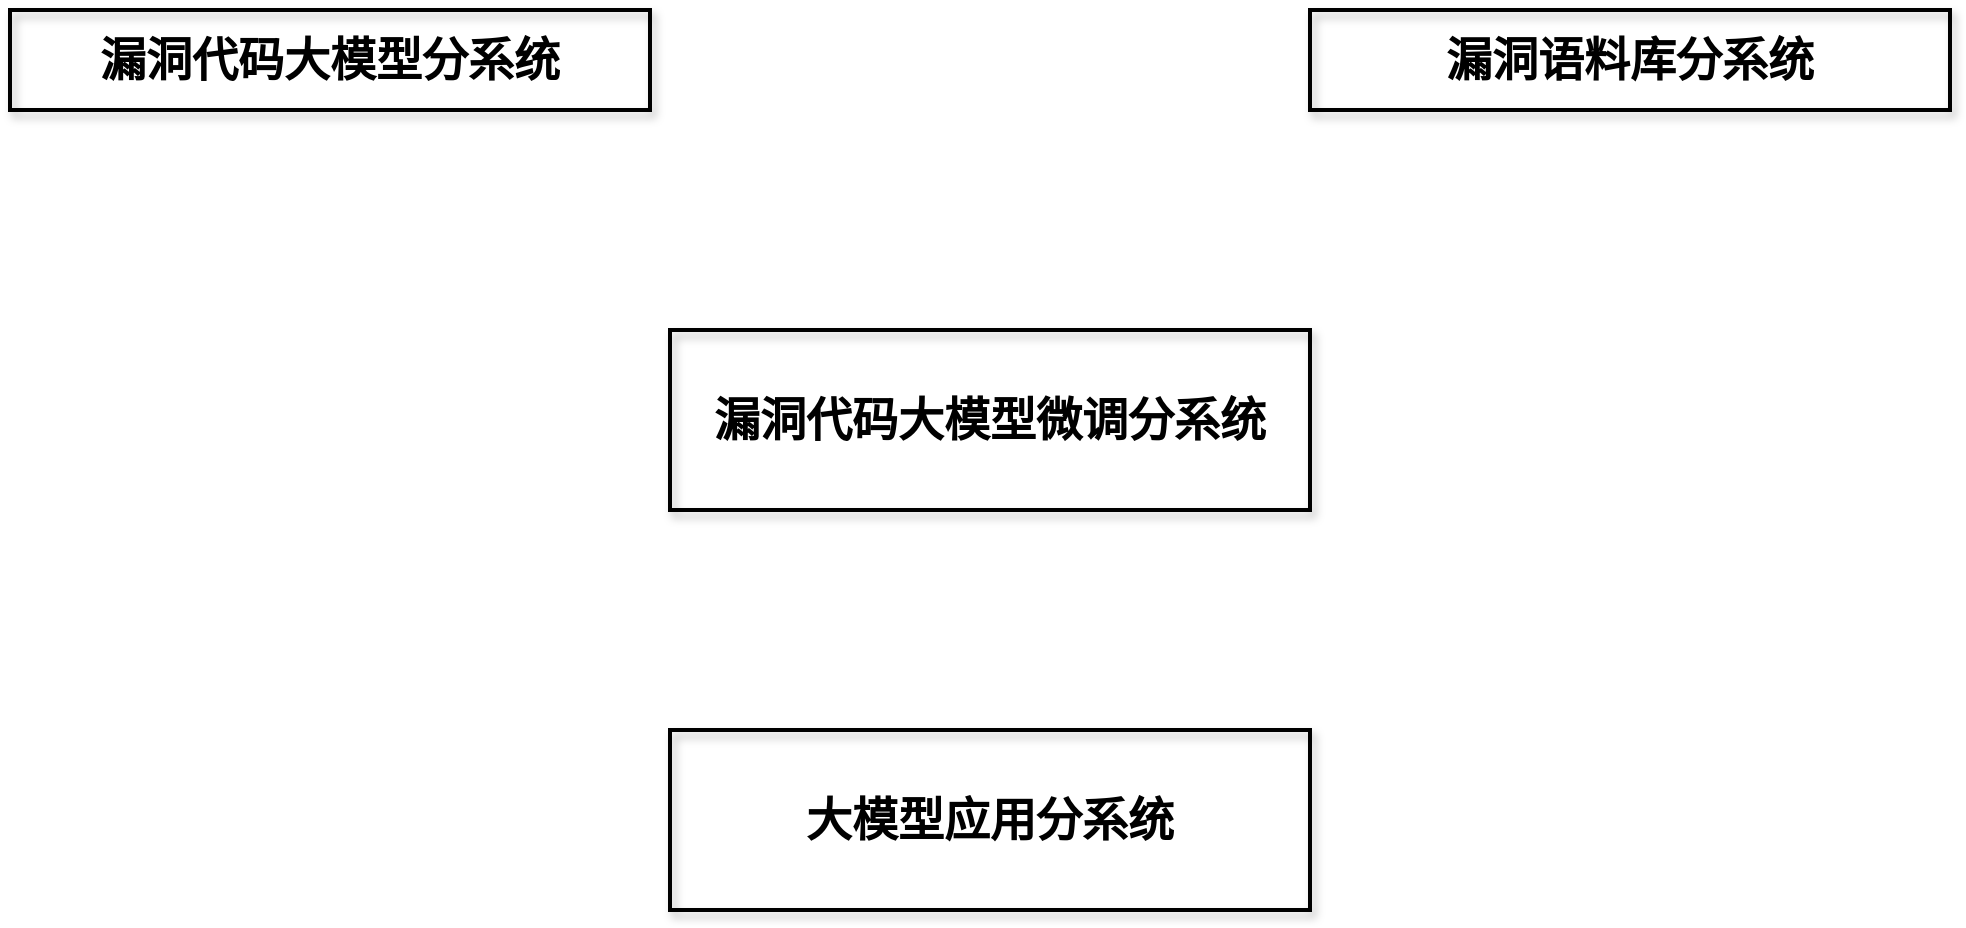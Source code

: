 <mxfile version="24.3.1" type="github">
  <diagram name="第 1 页" id="zFuOqGqEBwxnhchcg1k2">
    <mxGraphModel dx="827" dy="595" grid="1" gridSize="10" guides="1" tooltips="1" connect="1" arrows="1" fold="1" page="1" pageScale="1" pageWidth="827" pageHeight="1169" math="0" shadow="0">
      <root>
        <mxCell id="0" />
        <mxCell id="1" parent="0" />
        <mxCell id="IkZd6Ox4Oat5EpxuOg7n-1" value="漏洞代码大模型分系统" style="rounded=0;whiteSpace=wrap;html=1;strokeWidth=2;gradientColor=default;fillColor=none;shadow=1;fontSize=23;fontFamily=宋体;fontStyle=1" vertex="1" parent="1">
          <mxGeometry x="110" y="50" width="320" height="50" as="geometry" />
        </mxCell>
        <mxCell id="IkZd6Ox4Oat5EpxuOg7n-2" value="漏洞代码大模型微调分系统" style="rounded=0;whiteSpace=wrap;html=1;strokeWidth=2;gradientColor=default;fillColor=none;shadow=1;fontSize=23;fontFamily=宋体;fontStyle=1" vertex="1" parent="1">
          <mxGeometry x="440" y="210" width="320" height="90" as="geometry" />
        </mxCell>
        <mxCell id="IkZd6Ox4Oat5EpxuOg7n-3" value="漏洞语料库分系统" style="rounded=0;whiteSpace=wrap;html=1;strokeWidth=2;gradientColor=default;fillColor=none;shadow=1;fontSize=23;fontFamily=宋体;fontStyle=1" vertex="1" parent="1">
          <mxGeometry x="760" y="50" width="320" height="50" as="geometry" />
        </mxCell>
        <mxCell id="IkZd6Ox4Oat5EpxuOg7n-4" value="大模型应用分系统" style="rounded=0;whiteSpace=wrap;html=1;strokeWidth=2;gradientColor=default;fillColor=none;shadow=1;fontSize=23;fontFamily=宋体;fontStyle=1" vertex="1" parent="1">
          <mxGeometry x="440" y="410" width="320" height="90" as="geometry" />
        </mxCell>
      </root>
    </mxGraphModel>
  </diagram>
</mxfile>
